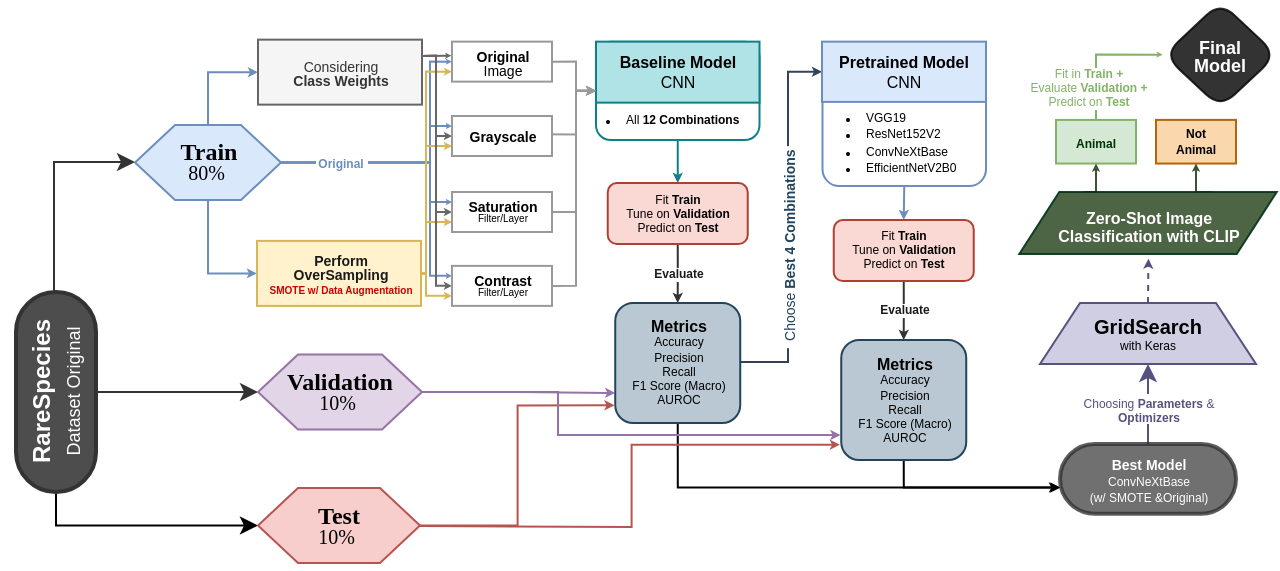 <mxfile version="26.2.13">
  <diagram id="kc3wPxynAgYKHMxfHEDl" name="Page-1">
    <mxGraphModel dx="273" dy="171" grid="0" gridSize="10" guides="1" tooltips="1" connect="1" arrows="1" fold="1" page="1" pageScale="1" pageWidth="1600" pageHeight="900" math="0" shadow="0">
      <root>
        <mxCell id="0" />
        <mxCell id="1" parent="0" />
        <mxCell id="ZvdW2JFHfnVCbe1sSkQg-153" style="edgeStyle=orthogonalEdgeStyle;rounded=0;orthogonalLoop=1;jettySize=auto;html=1;exitX=0.5;exitY=1;exitDx=0;exitDy=0;entryX=0.5;entryY=0;entryDx=0;entryDy=0;fillColor=#b0e3e6;strokeColor=#0e8088;endSize=2;" parent="1" source="ZvdW2JFHfnVCbe1sSkQg-151" target="79" edge="1">
          <mxGeometry relative="1" as="geometry" />
        </mxCell>
        <mxCell id="ZvdW2JFHfnVCbe1sSkQg-151" value="&lt;font style=&quot;font-size: 6px;&quot;&gt;&lt;br style=&quot;font-size: 6px;&quot;&gt;&lt;/font&gt;" style="whiteSpace=wrap;html=1;strokeColor=#0e8088;strokeWidth=1;fontSize=6;fillColor=none;rounded=1;" parent="1" vertex="1">
          <mxGeometry x="409" y="173.82" width="81.75" height="49.18" as="geometry" />
        </mxCell>
        <mxCell id="ZvdW2JFHfnVCbe1sSkQg-155" style="edgeStyle=orthogonalEdgeStyle;rounded=0;orthogonalLoop=1;jettySize=auto;html=1;exitX=0;exitY=1;exitDx=0;exitDy=0;entryX=0;entryY=0.5;entryDx=0;entryDy=0;endSize=2;strokeColor=#999999;" parent="1" source="ZvdW2JFHfnVCbe1sSkQg-152" target="ZvdW2JFHfnVCbe1sSkQg-151" edge="1">
          <mxGeometry relative="1" as="geometry">
            <Array as="points">
              <mxPoint x="399" y="220" />
              <mxPoint x="399" y="198" />
            </Array>
          </mxGeometry>
        </mxCell>
        <mxCell id="ZvdW2JFHfnVCbe1sSkQg-152" value="&lt;ul style=&quot;forced-color-adjust: none; color: rgb(0, 0, 0); font-family: Helvetica; font-size: 6px; font-style: normal; font-variant-ligatures: normal; font-variant-caps: normal; letter-spacing: normal; orphans: 2; text-align: left; text-indent: 0px; text-transform: none; widows: 2; word-spacing: 0px; -webkit-text-stroke-width: 0px; white-space: normal; text-decoration-thickness: initial; text-decoration-style: initial; text-decoration-color: initial; line-height: 80%;&quot;&gt;&lt;li style=&quot;forced-color-adjust: none;&quot;&gt;All &lt;b&gt;12 Combinations&lt;/b&gt;&lt;/li&gt;&lt;/ul&gt;" style="text;whiteSpace=wrap;html=1;" parent="1" vertex="1">
          <mxGeometry x="382" y="198.16" width="103" height="22" as="geometry" />
        </mxCell>
        <mxCell id="78" value="&lt;font style=&quot;&quot;&gt;&lt;font style=&quot;font-size: 8px;&quot;&gt;&lt;b style=&quot;&quot;&gt;Baseline Model&lt;br&gt;&lt;/b&gt;CNN&lt;/font&gt;&lt;br style=&quot;font-size: 6px;&quot;&gt;&lt;/font&gt;" style="whiteSpace=wrap;html=1;strokeColor=#0e8088;strokeWidth=1;fontSize=6;fillColor=#b0e3e6;rounded=0;labelBackgroundColor=none;glass=0;" parent="1" vertex="1">
          <mxGeometry x="409" y="173.82" width="81.75" height="30.5" as="geometry" />
        </mxCell>
        <mxCell id="50" value="" style="edgeStyle=orthogonalEdgeStyle;html=1;strokeColor=#333333;entryX=0;entryY=0.5;entryDx=0;entryDy=0;rounded=0;exitX=0.5;exitY=0.5;exitDx=0;exitDy=-20;exitPerimeter=0;" parent="1" source="48" target="65" edge="1">
          <mxGeometry relative="1" as="geometry">
            <mxPoint x="310" y="320" as="targetPoint" />
            <Array as="points">
              <mxPoint x="138" y="349" />
              <mxPoint x="138" y="234" />
              <mxPoint x="178" y="234" />
            </Array>
          </mxGeometry>
        </mxCell>
        <mxCell id="67" style="edgeStyle=orthogonalEdgeStyle;rounded=0;html=1;exitX=0.5;exitY=0.5;exitDx=0;exitDy=20;exitPerimeter=0;entryX=0;entryY=0.5;entryDx=0;entryDy=0;strokeColor=#333333;" parent="1" source="48" target="66" edge="1">
          <mxGeometry relative="1" as="geometry" />
        </mxCell>
        <mxCell id="126" style="edgeStyle=orthogonalEdgeStyle;html=1;exitX=0;exitY=0.5;exitDx=0;exitDy=0;exitPerimeter=0;entryX=0;entryY=0.5;entryDx=0;entryDy=0;rounded=0;curved=0;" parent="1" source="48" target="118" edge="1">
          <mxGeometry relative="1" as="geometry" />
        </mxCell>
        <mxCell id="48" value="&lt;font style=&quot;color: rgb(255, 255, 255);&quot;&gt;&lt;b style=&quot;&quot;&gt;RareSpecies&lt;/b&gt;&lt;br&gt;&lt;font style=&quot;font-size: 9px;&quot;&gt;Dataset Original&lt;/font&gt;&lt;/font&gt;" style="html=1;dashed=0;whitespace=wrap;shape=mxgraph.dfd.start;fillColor=#4D4D4D;strokeColor=#333333;fontColor=#FFFFFF;strokeWidth=2;rotation=-90;" parent="1" vertex="1">
          <mxGeometry x="89" y="329" width="100" height="40" as="geometry" />
        </mxCell>
        <mxCell id="68" style="rounded=0;html=1;strokeColor=#6c8ebf;fillColor=#dae8fc;edgeStyle=elbowEdgeStyle;endSize=2;entryX=0;entryY=0.5;entryDx=0;entryDy=0;exitX=0.5;exitY=1;exitDx=0;exitDy=0;" parent="1" source="65" target="76" edge="1">
          <mxGeometry relative="1" as="geometry">
            <mxPoint x="210" y="308.47" as="sourcePoint" />
            <mxPoint x="204" y="270.0" as="targetPoint" />
            <Array as="points">
              <mxPoint x="215" y="262" />
            </Array>
          </mxGeometry>
        </mxCell>
        <mxCell id="ZvdW2JFHfnVCbe1sSkQg-163" style="edgeStyle=orthogonalEdgeStyle;rounded=0;orthogonalLoop=1;jettySize=auto;html=1;exitX=1;exitY=0.5;exitDx=0;exitDy=0;entryX=0;entryY=0.5;entryDx=0;entryDy=0;fillColor=#dae8fc;strokeColor=#6c8ebf;endSize=0;startSize=7;" parent="1" source="65" target="ZvdW2JFHfnVCbe1sSkQg-143" edge="1">
          <mxGeometry relative="1" as="geometry">
            <Array as="points">
              <mxPoint x="326" y="234" />
              <mxPoint x="326" y="184" />
            </Array>
          </mxGeometry>
        </mxCell>
        <mxCell id="ZvdW2JFHfnVCbe1sSkQg-164" style="edgeStyle=orthogonalEdgeStyle;rounded=0;orthogonalLoop=1;jettySize=auto;html=1;exitX=1;exitY=0.5;exitDx=0;exitDy=0;entryX=0;entryY=0.25;entryDx=0;entryDy=0;fillColor=#dae8fc;strokeColor=#6c8ebf;endSize=0;startSize=7;" parent="1" source="65" target="ZvdW2JFHfnVCbe1sSkQg-139" edge="1">
          <mxGeometry relative="1" as="geometry">
            <Array as="points">
              <mxPoint x="326" y="234" />
              <mxPoint x="326" y="216" />
            </Array>
          </mxGeometry>
        </mxCell>
        <mxCell id="ZvdW2JFHfnVCbe1sSkQg-165" style="edgeStyle=orthogonalEdgeStyle;rounded=0;orthogonalLoop=1;jettySize=auto;html=1;exitX=1;exitY=0.5;exitDx=0;exitDy=0;entryX=0;entryY=0.25;entryDx=0;entryDy=0;fillColor=#dae8fc;strokeColor=#6c8ebf;endSize=0;startSize=7;" parent="1" source="65" target="ZvdW2JFHfnVCbe1sSkQg-140" edge="1">
          <mxGeometry relative="1" as="geometry">
            <Array as="points">
              <mxPoint x="326" y="234" />
              <mxPoint x="326" y="254" />
            </Array>
          </mxGeometry>
        </mxCell>
        <mxCell id="ZvdW2JFHfnVCbe1sSkQg-166" style="edgeStyle=orthogonalEdgeStyle;rounded=0;orthogonalLoop=1;jettySize=auto;html=1;exitX=1;exitY=0.5;exitDx=0;exitDy=0;entryX=0;entryY=0.25;entryDx=0;entryDy=0;fillColor=#dae8fc;strokeColor=#6c8ebf;endSize=0;startSize=7;" parent="1" source="65" target="ZvdW2JFHfnVCbe1sSkQg-145" edge="1">
          <mxGeometry relative="1" as="geometry">
            <Array as="points">
              <mxPoint x="326" y="234" />
              <mxPoint x="326" y="291" />
            </Array>
          </mxGeometry>
        </mxCell>
        <mxCell id="ZvdW2JFHfnVCbe1sSkQg-171" value="&amp;nbsp;Original&amp;nbsp;" style="edgeLabel;html=1;align=center;verticalAlign=middle;resizable=0;points=[];fontSize=6;fontStyle=1;fontColor=light-dark(#6c8ebf, #ededed);" parent="ZvdW2JFHfnVCbe1sSkQg-166" vertex="1" connectable="0">
          <mxGeometry x="-0.557" y="3" relative="1" as="geometry">
            <mxPoint x="-2" y="3" as="offset" />
          </mxGeometry>
        </mxCell>
        <mxCell id="65" value="&lt;p style=&quot;line-height: 70%;&quot;&gt;&lt;b style=&quot;line-height: 80%;&quot;&gt;Train&lt;/b&gt;&lt;br&gt;&lt;font style=&quot;font-size: 10px; line-height: 80%;&quot;&gt;80%&lt;b&gt;&amp;nbsp;&lt;/b&gt;&lt;/font&gt;&lt;/p&gt;" style="shape=hexagon;perimeter=hexagonPerimeter2;whiteSpace=wrap;html=1;fixedSize=1;fillColor=#dae8fc;strokeColor=#6c8ebf;rounded=1;glass=0;strokeWidth=1;shadow=0;arcSize=0;fontFamily=Calibri;fontSource=https%3A%2F%2Fwww.downloadfonts.io%2Fcalibri-font-family-free%2F;" parent="1" vertex="1">
          <mxGeometry x="178.5" y="215.52" width="73" height="37.5" as="geometry" />
        </mxCell>
        <mxCell id="ZvdW2JFHfnVCbe1sSkQg-172" style="edgeStyle=orthogonalEdgeStyle;rounded=0;orthogonalLoop=1;jettySize=auto;html=1;exitX=1;exitY=0.5;exitDx=0;exitDy=0;entryX=0;entryY=0.75;entryDx=0;entryDy=0;fillColor=#e1d5e7;strokeColor=#9673a6;endSize=2;" parent="1" source="66" target="80" edge="1">
          <mxGeometry relative="1" as="geometry" />
        </mxCell>
        <mxCell id="66" value="&lt;p style=&quot;line-height: 70%;&quot;&gt;&lt;font style=&quot;line-height: 80%;&quot;&gt;&lt;b&gt;Validation&lt;br&gt;&lt;/b&gt;&lt;/font&gt;&lt;font style=&quot;font-size: 10px; line-height: 80%;&quot;&gt;10%&lt;b&gt;&amp;nbsp;&lt;/b&gt;&lt;/font&gt;&lt;/p&gt;" style="shape=hexagon;perimeter=hexagonPerimeter2;whiteSpace=wrap;html=1;fixedSize=1;fillColor=#e1d5e7;strokeColor=#9673a6;rounded=1;glass=0;strokeWidth=1;shadow=0;arcSize=0;fontFamily=Calibri;fontSource=https%3A%2F%2Fwww.downloadfonts.io%2Fcalibri-font-family-free%2F;" parent="1" vertex="1">
          <mxGeometry x="240" y="330.25" width="82" height="37.5" as="geometry" />
        </mxCell>
        <mxCell id="ZvdW2JFHfnVCbe1sSkQg-167" style="edgeStyle=orthogonalEdgeStyle;rounded=0;orthogonalLoop=1;jettySize=auto;html=1;exitX=1;exitY=0.5;exitDx=0;exitDy=0;entryX=0;entryY=0.75;entryDx=0;entryDy=0;fillColor=#fff2cc;strokeColor=#d6b656;endSize=1;" parent="1" source="76" target="ZvdW2JFHfnVCbe1sSkQg-143" edge="1">
          <mxGeometry relative="1" as="geometry">
            <Array as="points">
              <mxPoint x="324" y="290" />
              <mxPoint x="324" y="189" />
            </Array>
          </mxGeometry>
        </mxCell>
        <mxCell id="ZvdW2JFHfnVCbe1sSkQg-168" style="edgeStyle=orthogonalEdgeStyle;rounded=0;orthogonalLoop=1;jettySize=auto;html=1;exitX=1;exitY=0.5;exitDx=0;exitDy=0;entryX=0;entryY=0.75;entryDx=0;entryDy=0;fillColor=#fff2cc;strokeColor=#d6b656;endSize=1;" parent="1" source="76" target="ZvdW2JFHfnVCbe1sSkQg-140" edge="1">
          <mxGeometry relative="1" as="geometry">
            <Array as="points">
              <mxPoint x="324" y="290" />
              <mxPoint x="324" y="264" />
            </Array>
          </mxGeometry>
        </mxCell>
        <mxCell id="ZvdW2JFHfnVCbe1sSkQg-169" style="edgeStyle=orthogonalEdgeStyle;rounded=0;orthogonalLoop=1;jettySize=auto;html=1;exitX=1;exitY=0.5;exitDx=0;exitDy=0;entryX=0;entryY=0.75;entryDx=0;entryDy=0;fillColor=#fff2cc;strokeColor=#d6b656;endSize=1;" parent="1" source="76" target="ZvdW2JFHfnVCbe1sSkQg-145" edge="1">
          <mxGeometry relative="1" as="geometry">
            <Array as="points">
              <mxPoint x="324" y="290" />
              <mxPoint x="324" y="301" />
            </Array>
          </mxGeometry>
        </mxCell>
        <mxCell id="ZvdW2JFHfnVCbe1sSkQg-170" style="edgeStyle=orthogonalEdgeStyle;rounded=0;orthogonalLoop=1;jettySize=auto;html=1;exitX=1;exitY=0.5;exitDx=0;exitDy=0;entryX=0;entryY=0.75;entryDx=0;entryDy=0;fillColor=#fff2cc;strokeColor=#d6b656;endSize=1;" parent="1" source="76" target="ZvdW2JFHfnVCbe1sSkQg-139" edge="1">
          <mxGeometry relative="1" as="geometry">
            <Array as="points">
              <mxPoint x="324" y="290" />
              <mxPoint x="324" y="226" />
            </Array>
          </mxGeometry>
        </mxCell>
        <mxCell id="76" value="&lt;p style=&quot;line-height: 100%;&quot;&gt;&lt;b style=&quot;border-color: var(--border-color);&quot;&gt;&lt;font color=&quot;#1a1a1a&quot;&gt;Perform&lt;br style=&quot;border-color: var(--border-color);&quot;&gt;OverSampling&lt;br&gt;&lt;/font&gt;&lt;/b&gt;&lt;b style=&quot;background-color: initial; border-color: var(--border-color);&quot;&gt;&lt;span style=&quot;font-size: 5px;&quot;&gt;&lt;font color=&quot;#ffffff&quot;&gt;&amp;nbsp;&lt;/font&gt;&lt;font color=&quot;#cc0000&quot;&gt;SMOTE w/ Data Augmentation&amp;nbsp;&lt;/font&gt;&lt;/span&gt;&lt;/b&gt;&lt;/p&gt;" style="html=1;dashed=0;whitespace=wrap;strokeColor=#d6b656;strokeWidth=1;fontSize=7;fillColor=#fff2cc;" parent="1" vertex="1">
          <mxGeometry x="239.5" y="273.44" width="82" height="32.5" as="geometry" />
        </mxCell>
        <mxCell id="81" value="" style="edgeStyle=orthogonalEdgeStyle;rounded=0;html=1;strokeColor=#333333;strokeWidth=1;fontSize=6;fontColor=#1A1A1A;endSize=2;exitX=0.5;exitY=1;exitDx=0;exitDy=0;" parent="1" source="79" target="80" edge="1">
          <mxGeometry relative="1" as="geometry" />
        </mxCell>
        <mxCell id="82" value="&lt;b&gt;Evaluate&lt;/b&gt;" style="edgeLabel;html=1;align=center;verticalAlign=middle;resizable=0;points=[];fontSize=6;fontColor=#1A1A1A;" parent="81" vertex="1" connectable="0">
          <mxGeometry x="0.268" y="1" relative="1" as="geometry">
            <mxPoint x="-1" y="-4" as="offset" />
          </mxGeometry>
        </mxCell>
        <mxCell id="79" value="&lt;font style=&quot;font-size: 6px;&quot;&gt;Fit &lt;b&gt;Train&lt;br&gt;&lt;/b&gt;Tune on &lt;b&gt;Validation&lt;/b&gt;&lt;br&gt;Predict on &lt;b&gt;Test&lt;/b&gt;&lt;br style=&quot;font-size: 6px;&quot;&gt;&lt;/font&gt;" style="whiteSpace=wrap;html=1;strokeColor=#ae4132;strokeWidth=1;fontSize=6;fillColor=#fad9d5;rounded=1;" parent="1" vertex="1">
          <mxGeometry x="414.87" y="244.5" width="70" height="30.53" as="geometry" />
        </mxCell>
        <mxCell id="ZvdW2JFHfnVCbe1sSkQg-174" style="edgeStyle=orthogonalEdgeStyle;rounded=0;orthogonalLoop=1;jettySize=auto;html=1;exitX=0.5;exitY=1;exitDx=0;exitDy=0;entryX=0;entryY=0.5;entryDx=0;entryDy=0;fillColor=#647687;strokeColor=#314354;endSize=2;" parent="1" source="80" target="89" edge="1">
          <mxGeometry relative="1" as="geometry">
            <Array as="points">
              <mxPoint x="450" y="334" />
              <mxPoint x="505" y="334" />
              <mxPoint x="505" y="189" />
            </Array>
          </mxGeometry>
        </mxCell>
        <mxCell id="ZvdW2JFHfnVCbe1sSkQg-175" value="&lt;font style=&quot;font-size: 7px;&quot;&gt;&amp;nbsp; Choose&lt;b&gt; Best 4 Combinations&amp;nbsp;&lt;/b&gt;&lt;/font&gt;" style="edgeLabel;html=1;align=center;verticalAlign=middle;resizable=0;points=[];rotation=-90;fontColor=light-dark(#23445d, #ededed);" parent="ZvdW2JFHfnVCbe1sSkQg-174" vertex="1" connectable="0">
          <mxGeometry x="0.201" y="1" relative="1" as="geometry">
            <mxPoint y="6" as="offset" />
          </mxGeometry>
        </mxCell>
        <mxCell id="ZvdW2JFHfnVCbe1sSkQg-193" style="edgeStyle=orthogonalEdgeStyle;rounded=0;orthogonalLoop=1;jettySize=auto;html=1;exitX=0.5;exitY=1;exitDx=0;exitDy=0;entryX=-0.005;entryY=0.625;entryDx=0;entryDy=0;entryPerimeter=0;strokeWidth=1;endSize=2;" parent="1" source="80" target="ZvdW2JFHfnVCbe1sSkQg-196" edge="1">
          <mxGeometry relative="1" as="geometry">
            <mxPoint x="630.568" y="435.027" as="targetPoint" />
          </mxGeometry>
        </mxCell>
        <mxCell id="80" value="&lt;b&gt;&lt;font style=&quot;font-size: 8px;&quot;&gt;Metrics&lt;/font&gt;&lt;/b&gt;&lt;br&gt;Accuracy&lt;br&gt;Precision&lt;br&gt;Recall&lt;br&gt;F1 Score (Macro)&lt;br&gt;AUROC" style="whiteSpace=wrap;html=1;fontSize=6;fillColor=#bac8d3;strokeColor=#23445d;strokeWidth=1;rounded=1;" parent="1" vertex="1">
          <mxGeometry x="418.62" y="304.5" width="62.5" height="59.97" as="geometry" />
        </mxCell>
        <mxCell id="ZvdW2JFHfnVCbe1sSkQg-189" style="edgeStyle=orthogonalEdgeStyle;rounded=0;orthogonalLoop=1;jettySize=auto;html=1;exitX=0.5;exitY=1;exitDx=0;exitDy=0;entryX=0.5;entryY=0;entryDx=0;entryDy=0;fillColor=#dae8fc;strokeColor=#6c8ebf;endSize=2;" parent="1" source="88" target="ZvdW2JFHfnVCbe1sSkQg-183" edge="1">
          <mxGeometry relative="1" as="geometry" />
        </mxCell>
        <mxCell id="88" value="&lt;font style=&quot;font-size: 6px;&quot;&gt;&lt;br style=&quot;font-size: 6px;&quot;&gt;&lt;/font&gt;" style="whiteSpace=wrap;html=1;strokeColor=#6c8ebf;strokeWidth=1;fontSize=6;fillColor=none;rounded=1;gradientColor=none;" parent="1" vertex="1">
          <mxGeometry x="522.25" y="190.14" width="81.75" height="55.86" as="geometry" />
        </mxCell>
        <mxCell id="89" value="&lt;font style=&quot;font-size: 6px; color: rgb(0, 0, 0);&quot;&gt;&lt;b style=&quot;font-size: 8px;&quot;&gt;Pretrained Model&lt;br&gt;&lt;/b&gt;&lt;span style=&quot;font-size: 8px;&quot;&gt;CNN&lt;/span&gt;&lt;/font&gt;" style="whiteSpace=wrap;html=1;strokeColor=#6c8ebf;strokeWidth=1;fontSize=6;fillColor=#dae8fc;rounded=0;labelBackgroundColor=none;glass=0;gradientColor=none;" parent="1" vertex="1">
          <mxGeometry x="522" y="173.82" width="82" height="30.13" as="geometry" />
        </mxCell>
        <mxCell id="gE8yT9vwukDd7zatEv0k-118" value="&lt;ul style=&quot;forced-color-adjust: none; color: rgb(0, 0, 0); font-family: Helvetica; font-size: 6px; font-style: normal; font-variant-ligatures: normal; font-variant-caps: normal; font-weight: 400; letter-spacing: normal; orphans: 2; text-align: left; text-indent: 0px; text-transform: none; widows: 2; word-spacing: 0px; -webkit-text-stroke-width: 0px; white-space: normal; text-decoration-thickness: initial; text-decoration-style: initial; text-decoration-color: initial; line-height: 140%;&quot;&gt;&lt;li style=&quot;forced-color-adjust: none;&quot;&gt;VGG19&lt;/li&gt;&lt;li style=&quot;forced-color-adjust: none;&quot;&gt;ResNet152V2&lt;/li&gt;&lt;li style=&quot;forced-color-adjust: none;&quot;&gt;ConvNeXtBase&lt;/li&gt;&lt;li style=&quot;forced-color-adjust: none;&quot;&gt;EfficientNetV2B0&lt;/li&gt;&lt;/ul&gt;" style="text;whiteSpace=wrap;html=1;" parent="1" vertex="1">
          <mxGeometry x="502" y="195" width="103" height="37" as="geometry" />
        </mxCell>
        <mxCell id="118" value="&lt;p style=&quot;line-height: 70%;&quot;&gt;&lt;font style=&quot;line-height: 80%;&quot;&gt;&lt;b&gt;Test&lt;br&gt;&lt;/b&gt;&lt;/font&gt;&lt;font style=&quot;font-size: 10px; line-height: 80%;&quot;&gt;10%&lt;b&gt;&amp;nbsp;&lt;/b&gt;&lt;/font&gt;&lt;/p&gt;" style="shape=hexagon;perimeter=hexagonPerimeter2;whiteSpace=wrap;html=1;fixedSize=1;fillColor=#f8cecc;strokeColor=#b85450;rounded=1;glass=0;strokeWidth=1;shadow=0;arcSize=0;fontFamily=Calibri;fontSource=https%3A%2F%2Fwww.downloadfonts.io%2Fcalibri-font-family-free%2F;" parent="1" vertex="1">
          <mxGeometry x="240" y="397" width="81" height="37.5" as="geometry" />
        </mxCell>
        <mxCell id="121" style="rounded=0;html=1;strokeColor=#6c8ebf;fillColor=#dae8fc;edgeStyle=elbowEdgeStyle;endSize=2;entryX=0;entryY=0.5;entryDx=0;entryDy=0;exitX=0.5;exitY=0;exitDx=0;exitDy=0;" parent="1" source="65" target="122" edge="1">
          <mxGeometry relative="1" as="geometry">
            <mxPoint x="220" y="169.97" as="sourcePoint" />
            <mxPoint x="209" y="186.97" as="targetPoint" />
            <Array as="points">
              <mxPoint x="215" y="205" />
            </Array>
          </mxGeometry>
        </mxCell>
        <mxCell id="ZvdW2JFHfnVCbe1sSkQg-159" style="rounded=0;orthogonalLoop=1;jettySize=auto;html=1;exitX=1;exitY=0.25;exitDx=0;exitDy=0;endSize=0;fillColor=#f5f5f5;strokeColor=#666666;entryX=-0.006;entryY=0.352;entryDx=0;entryDy=0;entryPerimeter=0;" parent="1" target="ZvdW2JFHfnVCbe1sSkQg-143" edge="1">
          <mxGeometry relative="1" as="geometry">
            <mxPoint x="322.0" y="180.945" as="sourcePoint" />
            <mxPoint x="335" y="180" as="targetPoint" />
          </mxGeometry>
        </mxCell>
        <mxCell id="ZvdW2JFHfnVCbe1sSkQg-160" style="edgeStyle=orthogonalEdgeStyle;rounded=0;orthogonalLoop=1;jettySize=auto;html=1;exitX=1;exitY=0.25;exitDx=0;exitDy=0;entryX=0;entryY=0.5;entryDx=0;entryDy=0;endSize=1;fillColor=#f5f5f5;strokeColor=#666666;" parent="1" source="122" target="ZvdW2JFHfnVCbe1sSkQg-139" edge="1">
          <mxGeometry relative="1" as="geometry">
            <Array as="points">
              <mxPoint x="329" y="181" />
              <mxPoint x="329" y="221" />
            </Array>
          </mxGeometry>
        </mxCell>
        <mxCell id="ZvdW2JFHfnVCbe1sSkQg-161" style="edgeStyle=orthogonalEdgeStyle;rounded=0;orthogonalLoop=1;jettySize=auto;html=1;exitX=1;exitY=0.25;exitDx=0;exitDy=0;entryX=0;entryY=0.5;entryDx=0;entryDy=0;endSize=1;fillColor=#f5f5f5;strokeColor=#666666;" parent="1" source="122" target="ZvdW2JFHfnVCbe1sSkQg-140" edge="1">
          <mxGeometry relative="1" as="geometry">
            <Array as="points">
              <mxPoint x="329" y="181" />
              <mxPoint x="329" y="259" />
            </Array>
          </mxGeometry>
        </mxCell>
        <mxCell id="ZvdW2JFHfnVCbe1sSkQg-162" style="edgeStyle=orthogonalEdgeStyle;rounded=0;orthogonalLoop=1;jettySize=auto;html=1;exitX=1;exitY=0.25;exitDx=0;exitDy=0;entryX=0;entryY=0.5;entryDx=0;entryDy=0;endSize=1;fillColor=#f5f5f5;strokeColor=#666666;" parent="1" source="122" target="ZvdW2JFHfnVCbe1sSkQg-145" edge="1">
          <mxGeometry relative="1" as="geometry">
            <Array as="points">
              <mxPoint x="329" y="181" />
              <mxPoint x="329" y="296" />
            </Array>
          </mxGeometry>
        </mxCell>
        <mxCell id="122" value="&lt;p style=&quot;line-height: 100%;&quot;&gt;Considering &lt;br&gt;&lt;b&gt;Class Weights&lt;/b&gt;&lt;/p&gt;" style="html=1;dashed=0;whitespace=wrap;strokeColor=#666666;strokeWidth=1;fontSize=7;fillColor=#f5f5f5;fontColor=#333333;" parent="1" vertex="1">
          <mxGeometry x="240" y="172.82" width="82" height="32.5" as="geometry" />
        </mxCell>
        <mxCell id="ZvdW2JFHfnVCbe1sSkQg-139" value="&lt;p style=&quot;line-height: 100%;&quot;&gt;&lt;b&gt;Grayscale&lt;/b&gt;&lt;/p&gt;" style="html=1;dashed=0;whitespace=wrap;strokeWidth=1;fontSize=7;strokeColor=#999999;" parent="1" vertex="1">
          <mxGeometry x="337" y="211" width="50" height="20" as="geometry" />
        </mxCell>
        <mxCell id="ZvdW2JFHfnVCbe1sSkQg-156" style="edgeStyle=orthogonalEdgeStyle;rounded=0;orthogonalLoop=1;jettySize=auto;html=1;exitX=1;exitY=0.5;exitDx=0;exitDy=0;entryX=0;entryY=0.5;entryDx=0;entryDy=0;endSize=1;strokeColor=#999999;" parent="1" source="ZvdW2JFHfnVCbe1sSkQg-140" target="ZvdW2JFHfnVCbe1sSkQg-151" edge="1">
          <mxGeometry relative="1" as="geometry">
            <Array as="points">
              <mxPoint x="399" y="259" />
              <mxPoint x="399" y="198" />
            </Array>
          </mxGeometry>
        </mxCell>
        <mxCell id="ZvdW2JFHfnVCbe1sSkQg-140" value="&lt;p style=&quot;line-height: 70%;&quot;&gt;&lt;b&gt;Saturation&lt;/b&gt;&lt;br&gt;&lt;font style=&quot;font-size: 5px; line-height: 70%;&quot;&gt;Filter/Layer&lt;/font&gt;&lt;/p&gt;" style="html=1;dashed=0;whitespace=wrap;strokeWidth=1;fontSize=7;strokeColor=#999999;" parent="1" vertex="1">
          <mxGeometry x="337" y="249" width="50" height="20" as="geometry" />
        </mxCell>
        <mxCell id="ZvdW2JFHfnVCbe1sSkQg-154" style="edgeStyle=orthogonalEdgeStyle;rounded=0;orthogonalLoop=1;jettySize=auto;html=1;exitX=1;exitY=0.5;exitDx=0;exitDy=0;entryX=0;entryY=0.5;entryDx=0;entryDy=0;endSize=2;strokeColor=#999999;" parent="1" source="ZvdW2JFHfnVCbe1sSkQg-143" target="ZvdW2JFHfnVCbe1sSkQg-151" edge="1">
          <mxGeometry relative="1" as="geometry">
            <Array as="points">
              <mxPoint x="399" y="184" />
              <mxPoint x="399" y="198" />
            </Array>
          </mxGeometry>
        </mxCell>
        <mxCell id="ZvdW2JFHfnVCbe1sSkQg-143" value="&lt;p style=&quot;line-height: 100%;&quot;&gt;&lt;b&gt;Original&lt;/b&gt;&lt;br&gt;Image&lt;/p&gt;" style="html=1;dashed=0;whitespace=wrap;strokeWidth=1;fontSize=7;strokeColor=#999999;" parent="1" vertex="1">
          <mxGeometry x="337" y="173.82" width="50" height="20" as="geometry" />
        </mxCell>
        <mxCell id="ZvdW2JFHfnVCbe1sSkQg-157" style="edgeStyle=orthogonalEdgeStyle;rounded=0;orthogonalLoop=1;jettySize=auto;html=1;exitX=1;exitY=0.5;exitDx=0;exitDy=0;entryX=0;entryY=0.5;entryDx=0;entryDy=0;endSize=1;strokeColor=#999999;" parent="1" source="ZvdW2JFHfnVCbe1sSkQg-145" target="ZvdW2JFHfnVCbe1sSkQg-151" edge="1">
          <mxGeometry relative="1" as="geometry">
            <Array as="points">
              <mxPoint x="399" y="296" />
              <mxPoint x="399" y="198" />
            </Array>
          </mxGeometry>
        </mxCell>
        <mxCell id="ZvdW2JFHfnVCbe1sSkQg-145" value="&lt;p style=&quot;line-height: 70%;&quot;&gt;&lt;b&gt;Contrast&lt;/b&gt;&lt;br&gt;&lt;font style=&quot;font-size: 5px; line-height: 70%;&quot;&gt;Filter&lt;/font&gt;&lt;span style=&quot;font-size: 5px; background-color: transparent; color: light-dark(rgb(0, 0, 0), rgb(255, 255, 255));&quot;&gt;/Layer&lt;/span&gt;&lt;/p&gt;" style="html=1;dashed=0;whitespace=wrap;strokeWidth=1;fontSize=7;strokeColor=#999999;" parent="1" vertex="1">
          <mxGeometry x="337" y="285.94" width="50" height="20" as="geometry" />
        </mxCell>
        <mxCell id="ZvdW2JFHfnVCbe1sSkQg-173" style="edgeStyle=orthogonalEdgeStyle;rounded=0;orthogonalLoop=1;jettySize=auto;html=1;exitX=1;exitY=0.5;exitDx=0;exitDy=0;entryX=-0.006;entryY=0.853;entryDx=0;entryDy=0;entryPerimeter=0;fillColor=#f8cecc;strokeColor=#b85450;endSize=2;" parent="1" source="118" target="80" edge="1">
          <mxGeometry relative="1" as="geometry" />
        </mxCell>
        <mxCell id="ZvdW2JFHfnVCbe1sSkQg-181" value="" style="edgeStyle=orthogonalEdgeStyle;rounded=0;html=1;strokeColor=#333333;strokeWidth=1;fontSize=6;fontColor=#1A1A1A;endSize=2;exitX=0.5;exitY=1;exitDx=0;exitDy=0;" parent="1" source="ZvdW2JFHfnVCbe1sSkQg-183" target="ZvdW2JFHfnVCbe1sSkQg-185" edge="1">
          <mxGeometry relative="1" as="geometry" />
        </mxCell>
        <mxCell id="ZvdW2JFHfnVCbe1sSkQg-182" value="&lt;b&gt;Evaluate&lt;/b&gt;" style="edgeLabel;html=1;align=center;verticalAlign=middle;resizable=0;points=[];fontSize=6;fontColor=#1A1A1A;" parent="ZvdW2JFHfnVCbe1sSkQg-181" vertex="1" connectable="0">
          <mxGeometry x="0.268" y="1" relative="1" as="geometry">
            <mxPoint x="-1" y="-4" as="offset" />
          </mxGeometry>
        </mxCell>
        <mxCell id="ZvdW2JFHfnVCbe1sSkQg-183" value="&lt;font style=&quot;font-size: 6px;&quot;&gt;Fit &lt;b&gt;Train&lt;br&gt;&lt;/b&gt;Tune on &lt;b&gt;Validation&lt;/b&gt;&lt;br&gt;Predict on &lt;b&gt;Test&lt;/b&gt;&lt;br style=&quot;font-size: 6px;&quot;&gt;&lt;/font&gt;" style="whiteSpace=wrap;html=1;strokeColor=#ae4132;strokeWidth=1;fontSize=6;fillColor=#fad9d5;rounded=1;" parent="1" vertex="1">
          <mxGeometry x="527.87" y="263.0" width="70" height="30.53" as="geometry" />
        </mxCell>
        <mxCell id="ZvdW2JFHfnVCbe1sSkQg-194" style="edgeStyle=orthogonalEdgeStyle;rounded=0;orthogonalLoop=1;jettySize=auto;html=1;exitX=0.5;exitY=1;exitDx=0;exitDy=0;entryX=0.003;entryY=0.625;entryDx=0;entryDy=0;entryPerimeter=0;strokeWidth=1;endSize=2;" parent="1" source="ZvdW2JFHfnVCbe1sSkQg-185" target="ZvdW2JFHfnVCbe1sSkQg-196" edge="1">
          <mxGeometry relative="1" as="geometry">
            <mxPoint x="639" y="400" as="targetPoint" />
            <Array as="points">
              <mxPoint x="563" y="397" />
            </Array>
          </mxGeometry>
        </mxCell>
        <mxCell id="ZvdW2JFHfnVCbe1sSkQg-185" value="&lt;b&gt;&lt;font style=&quot;font-size: 8px;&quot;&gt;Metrics&lt;/font&gt;&lt;/b&gt;&lt;br&gt;Accuracy&lt;br&gt;Precision&lt;br&gt;Recall&lt;br&gt;F1 Score (Macro)&lt;br&gt;AUROC" style="whiteSpace=wrap;html=1;fontSize=6;fillColor=#bac8d3;strokeColor=#23445d;strokeWidth=1;rounded=1;" parent="1" vertex="1">
          <mxGeometry x="531.62" y="323.0" width="62.5" height="59.97" as="geometry" />
        </mxCell>
        <mxCell id="ZvdW2JFHfnVCbe1sSkQg-187" style="edgeStyle=orthogonalEdgeStyle;rounded=0;orthogonalLoop=1;jettySize=auto;html=1;entryX=-0.006;entryY=0.792;entryDx=0;entryDy=0;entryPerimeter=0;fillColor=#e1d5e7;strokeColor=#9673a6;endSize=2;" parent="1" target="ZvdW2JFHfnVCbe1sSkQg-185" edge="1">
          <mxGeometry relative="1" as="geometry">
            <mxPoint x="322" y="349" as="sourcePoint" />
            <Array as="points">
              <mxPoint x="390" y="349" />
              <mxPoint x="390" y="371" />
            </Array>
          </mxGeometry>
        </mxCell>
        <mxCell id="ZvdW2JFHfnVCbe1sSkQg-188" style="edgeStyle=orthogonalEdgeStyle;rounded=0;orthogonalLoop=1;jettySize=auto;html=1;entryX=-0.01;entryY=0.873;entryDx=0;entryDy=0;entryPerimeter=0;endSize=2;fillColor=#f8cecc;strokeColor=#b85450;" parent="1" target="ZvdW2JFHfnVCbe1sSkQg-185" edge="1">
          <mxGeometry relative="1" as="geometry">
            <mxPoint x="321" y="416" as="sourcePoint" />
          </mxGeometry>
        </mxCell>
        <mxCell id="ZvdW2JFHfnVCbe1sSkQg-205" style="edgeStyle=orthogonalEdgeStyle;rounded=0;orthogonalLoop=1;jettySize=auto;html=1;exitX=0.5;exitY=0.5;exitDx=0;exitDy=-17.445;exitPerimeter=0;entryX=0.5;entryY=1;entryDx=0;entryDy=0;fillColor=#d0cee2;strokeColor=#56517e;" parent="1" source="ZvdW2JFHfnVCbe1sSkQg-196" target="ZvdW2JFHfnVCbe1sSkQg-197" edge="1">
          <mxGeometry relative="1" as="geometry" />
        </mxCell>
        <mxCell id="ZvdW2JFHfnVCbe1sSkQg-207" value="&lt;div style=&quot;line-height: 60%;&quot;&gt;&lt;span style=&quot;color: rgb(86, 81, 126); font-size: 6px; line-height: 50%;&quot;&gt;Choosing&amp;nbsp;&lt;/span&gt;&lt;b style=&quot;color: rgb(86, 81, 126); font-size: 6px; line-height: 50%;&quot;&gt;Parameters&amp;nbsp;&lt;/b&gt;&lt;span style=&quot;color: rgb(86, 81, 126); font-size: 6px; line-height: 50%;&quot;&gt;&amp;amp;&lt;/span&gt;&lt;br style=&quot;color: rgb(86, 81, 126); font-size: 6px;&quot;&gt;&lt;span style=&quot;color: rgb(86, 81, 126); font-size: 6px; line-height: 60%;&quot;&gt;&lt;b&gt;Optimizers&lt;/b&gt;&lt;/span&gt;&lt;/div&gt;" style="edgeLabel;html=1;align=center;verticalAlign=middle;resizable=0;points=[];" parent="ZvdW2JFHfnVCbe1sSkQg-205" vertex="1" connectable="0">
          <mxGeometry x="-0.219" relative="1" as="geometry">
            <mxPoint y="-3" as="offset" />
          </mxGeometry>
        </mxCell>
        <mxCell id="ZvdW2JFHfnVCbe1sSkQg-196" value="&lt;p style=&quot;line-height: 50%;&quot;&gt;&lt;font style=&quot;font-weight: bold; font-size: 7px;&quot;&gt;Best Model&lt;/font&gt;&lt;br&gt;&lt;font style=&quot;&quot;&gt;&lt;font style=&quot;font-size: 6px;&quot;&gt;ConvNeXtBase&lt;/font&gt;&lt;br&gt;&lt;span style=&quot;font-size: 6px;&quot;&gt;(w/ SMOTE &amp;amp;Original)&lt;/span&gt;&lt;/font&gt;&lt;br&gt;&lt;/p&gt;" style="html=1;dashed=0;whitespace=wrap;shape=mxgraph.dfd.start;fillColor=#4D4D4D;strokeColor=#333333;fontColor=#ffffff;strokeWidth=2;opacity=80;" parent="1" vertex="1">
          <mxGeometry x="641" y="375" width="88" height="34.89" as="geometry" />
        </mxCell>
        <mxCell id="ZvdW2JFHfnVCbe1sSkQg-209" style="edgeStyle=orthogonalEdgeStyle;rounded=0;orthogonalLoop=1;jettySize=auto;html=1;exitX=0.5;exitY=0;exitDx=0;exitDy=0;dashed=1;endSize=2;fillColor=#d0cee2;strokeColor=#56517e;" parent="1" source="ZvdW2JFHfnVCbe1sSkQg-197" edge="1">
          <mxGeometry relative="1" as="geometry">
            <mxPoint x="685.205" y="282.333" as="targetPoint" />
          </mxGeometry>
        </mxCell>
        <mxCell id="ZvdW2JFHfnVCbe1sSkQg-197" value="&lt;font size=&quot;1&quot;&gt;&lt;b&gt;GridSearch&lt;/b&gt;&lt;/font&gt;&lt;br&gt;with Keras" style="shape=trapezoid;perimeter=trapezoidPerimeter;whiteSpace=wrap;html=1;fixedSize=1;rounded=0;glass=0;labelBackgroundColor=none;sketch=0;strokeColor=#56517e;strokeWidth=1;fontSize=6;fillColor=#d0cee2;" parent="1" vertex="1">
          <mxGeometry x="631" y="304.5" width="108" height="30.5" as="geometry" />
        </mxCell>
        <mxCell id="ZvdW2JFHfnVCbe1sSkQg-199" value="&lt;p style=&quot;line-height: 60%;&quot;&gt;&lt;br&gt;&lt;/p&gt;" style="edgeLabel;html=1;align=center;verticalAlign=middle;resizable=0;points=[];fontSize=9;fontColor=#56517e;" parent="1" vertex="1" connectable="0">
          <mxGeometry x="685" y="356" as="geometry" />
        </mxCell>
        <mxCell id="ZvdW2JFHfnVCbe1sSkQg-200" style="edgeStyle=orthogonalEdgeStyle;rounded=0;sketch=0;jumpStyle=arc;jumpSize=10;html=1;exitX=0.5;exitY=0;exitDx=0;exitDy=0;shadow=0;strokeColor=#82b366;strokeWidth=1;fontSize=6;fontColor=#23445d;startSize=0;endSize=0;fillColor=#d5e8d4;entryX=-0.011;entryY=0.497;entryDx=0;entryDy=0;entryPerimeter=0;" parent="1" source="ZvdW2JFHfnVCbe1sSkQg-202" target="ZvdW2JFHfnVCbe1sSkQg-215" edge="1">
          <mxGeometry relative="1" as="geometry">
            <mxPoint x="681" y="180" as="targetPoint" />
          </mxGeometry>
        </mxCell>
        <mxCell id="ZvdW2JFHfnVCbe1sSkQg-201" value="Fit in &lt;b&gt;Train + &lt;/b&gt;&lt;br&gt;Evaluate&lt;b&gt; Validation +&lt;/b&gt;&lt;br&gt;Predict on &lt;b&gt;Test&lt;/b&gt;" style="edgeLabel;html=1;align=center;verticalAlign=middle;resizable=0;points=[];fontSize=6;fontColor=light-dark(#82b366, #54a9ce);" parent="ZvdW2JFHfnVCbe1sSkQg-200" vertex="1" connectable="0">
          <mxGeometry x="0.235" y="1" relative="1" as="geometry">
            <mxPoint x="-13" y="17" as="offset" />
          </mxGeometry>
        </mxCell>
        <mxCell id="ZvdW2JFHfnVCbe1sSkQg-202" value="&lt;p style=&quot;line-height: 100%;&quot;&gt;&lt;b&gt;Animal&lt;/b&gt;&lt;/p&gt;" style="whiteSpace=wrap;html=1;rounded=0;glass=0;labelBackgroundColor=none;sketch=0;strokeColor=#82b366;strokeWidth=1;fontSize=6;fillColor=#d5e8d4;fontColor=light-dark(#003302, #ededed);" parent="1" vertex="1">
          <mxGeometry x="639" y="212.95" width="40" height="21.82" as="geometry" />
        </mxCell>
        <mxCell id="ZvdW2JFHfnVCbe1sSkQg-203" value="&lt;b&gt;Not&lt;br&gt;Animal&lt;/b&gt;" style="whiteSpace=wrap;html=1;rounded=0;glass=0;labelBackgroundColor=none;sketch=0;strokeColor=#b46504;strokeWidth=1;fontSize=6;fillColor=#fad7ac;" parent="1" vertex="1">
          <mxGeometry x="689" y="212.95" width="40" height="21.82" as="geometry" />
        </mxCell>
        <mxCell id="ZvdW2JFHfnVCbe1sSkQg-213" style="edgeStyle=orthogonalEdgeStyle;rounded=0;orthogonalLoop=1;jettySize=auto;html=1;exitX=0.75;exitY=0;exitDx=0;exitDy=0;entryX=0.5;entryY=1;entryDx=0;entryDy=0;fillColor=#6d8764;strokeColor=#3A5431;endSize=1;" parent="1" source="ZvdW2JFHfnVCbe1sSkQg-210" target="ZvdW2JFHfnVCbe1sSkQg-203" edge="1">
          <mxGeometry relative="1" as="geometry" />
        </mxCell>
        <mxCell id="ZvdW2JFHfnVCbe1sSkQg-214" style="edgeStyle=orthogonalEdgeStyle;rounded=0;orthogonalLoop=1;jettySize=auto;html=1;exitX=0.25;exitY=0;exitDx=0;exitDy=0;entryX=0.5;entryY=1;entryDx=0;entryDy=0;fillColor=#6d8764;strokeColor=#3A5431;endSize=1;" parent="1" source="ZvdW2JFHfnVCbe1sSkQg-210" target="ZvdW2JFHfnVCbe1sSkQg-202" edge="1">
          <mxGeometry relative="1" as="geometry" />
        </mxCell>
        <mxCell id="ZvdW2JFHfnVCbe1sSkQg-210" value="&lt;div style=&quot;line-height: 70%;&quot;&gt;&lt;font style=&quot;color: rgb(255, 255, 255); font-size: 8px; line-height: 5.6px;&quot;&gt;&lt;b&gt;Zero-Shot Image&lt;/b&gt;&lt;/font&gt;&lt;div style=&quot;color: rgb(255, 255, 255);&quot;&gt;&lt;font style=&quot;font-size: 8px; line-height: 5.6px;&quot;&gt;&lt;b&gt;Classification with CLIP&lt;/b&gt;&lt;/font&gt;&lt;/div&gt;&lt;/div&gt;" style="shape=parallelogram;perimeter=parallelogramPerimeter;whiteSpace=wrap;html=1;fixedSize=1;fillColor=#3A5431;fontColor=#ffffff;strokeColor=#00331A;opacity=90;" parent="1" vertex="1">
          <mxGeometry x="620.63" y="249" width="128.75" height="31.02" as="geometry" />
        </mxCell>
        <mxCell id="ZvdW2JFHfnVCbe1sSkQg-215" value="&lt;div style=&quot;line-height: 70%;&quot;&gt;&lt;b&gt;&lt;font style=&quot;font-size: 9px; line-height: 70%;&quot;&gt;Final &lt;br&gt;&lt;/font&gt;&lt;/b&gt;&lt;div&gt;&lt;b&gt;&lt;font style=&quot;font-size: 9px; line-height: 70%;&quot;&gt;Model&lt;/font&gt;&lt;/b&gt;&lt;/div&gt;&lt;/div&gt;" style="rhombus;whiteSpace=wrap;html=1;fillColor=light-dark(#000000, #d28f70);fontColor=#ffffff;strokeColor=#000000;opacity=80;rounded=1;" parent="1" vertex="1">
          <mxGeometry x="693" y="153.95" width="56.38" height="53.05" as="geometry" />
        </mxCell>
      </root>
    </mxGraphModel>
  </diagram>
</mxfile>
